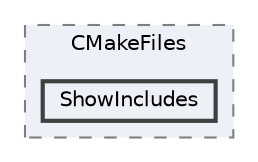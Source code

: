 digraph "C:/Users/gogop/CLionProjects/Zenith/cmake-build-debug-visual-studio/CMakeFiles/ShowIncludes"
{
 // LATEX_PDF_SIZE
  bgcolor="transparent";
  edge [fontname=Helvetica,fontsize=10,labelfontname=Helvetica,labelfontsize=10];
  node [fontname=Helvetica,fontsize=10,shape=box,height=0.2,width=0.4];
  compound=true
  subgraph clusterdir_a61c77d26fa6be3ce0bd66e867831995 {
    graph [ bgcolor="#edf0f7", pencolor="grey50", label="CMakeFiles", fontname=Helvetica,fontsize=10 style="filled,dashed", URL="dir_a61c77d26fa6be3ce0bd66e867831995.html",tooltip=""]
  dir_3194d355ca26f75c3354586a009b90c2 [label="ShowIncludes", fillcolor="#edf0f7", color="grey25", style="filled,bold", URL="dir_3194d355ca26f75c3354586a009b90c2.html",tooltip=""];
  }
}
